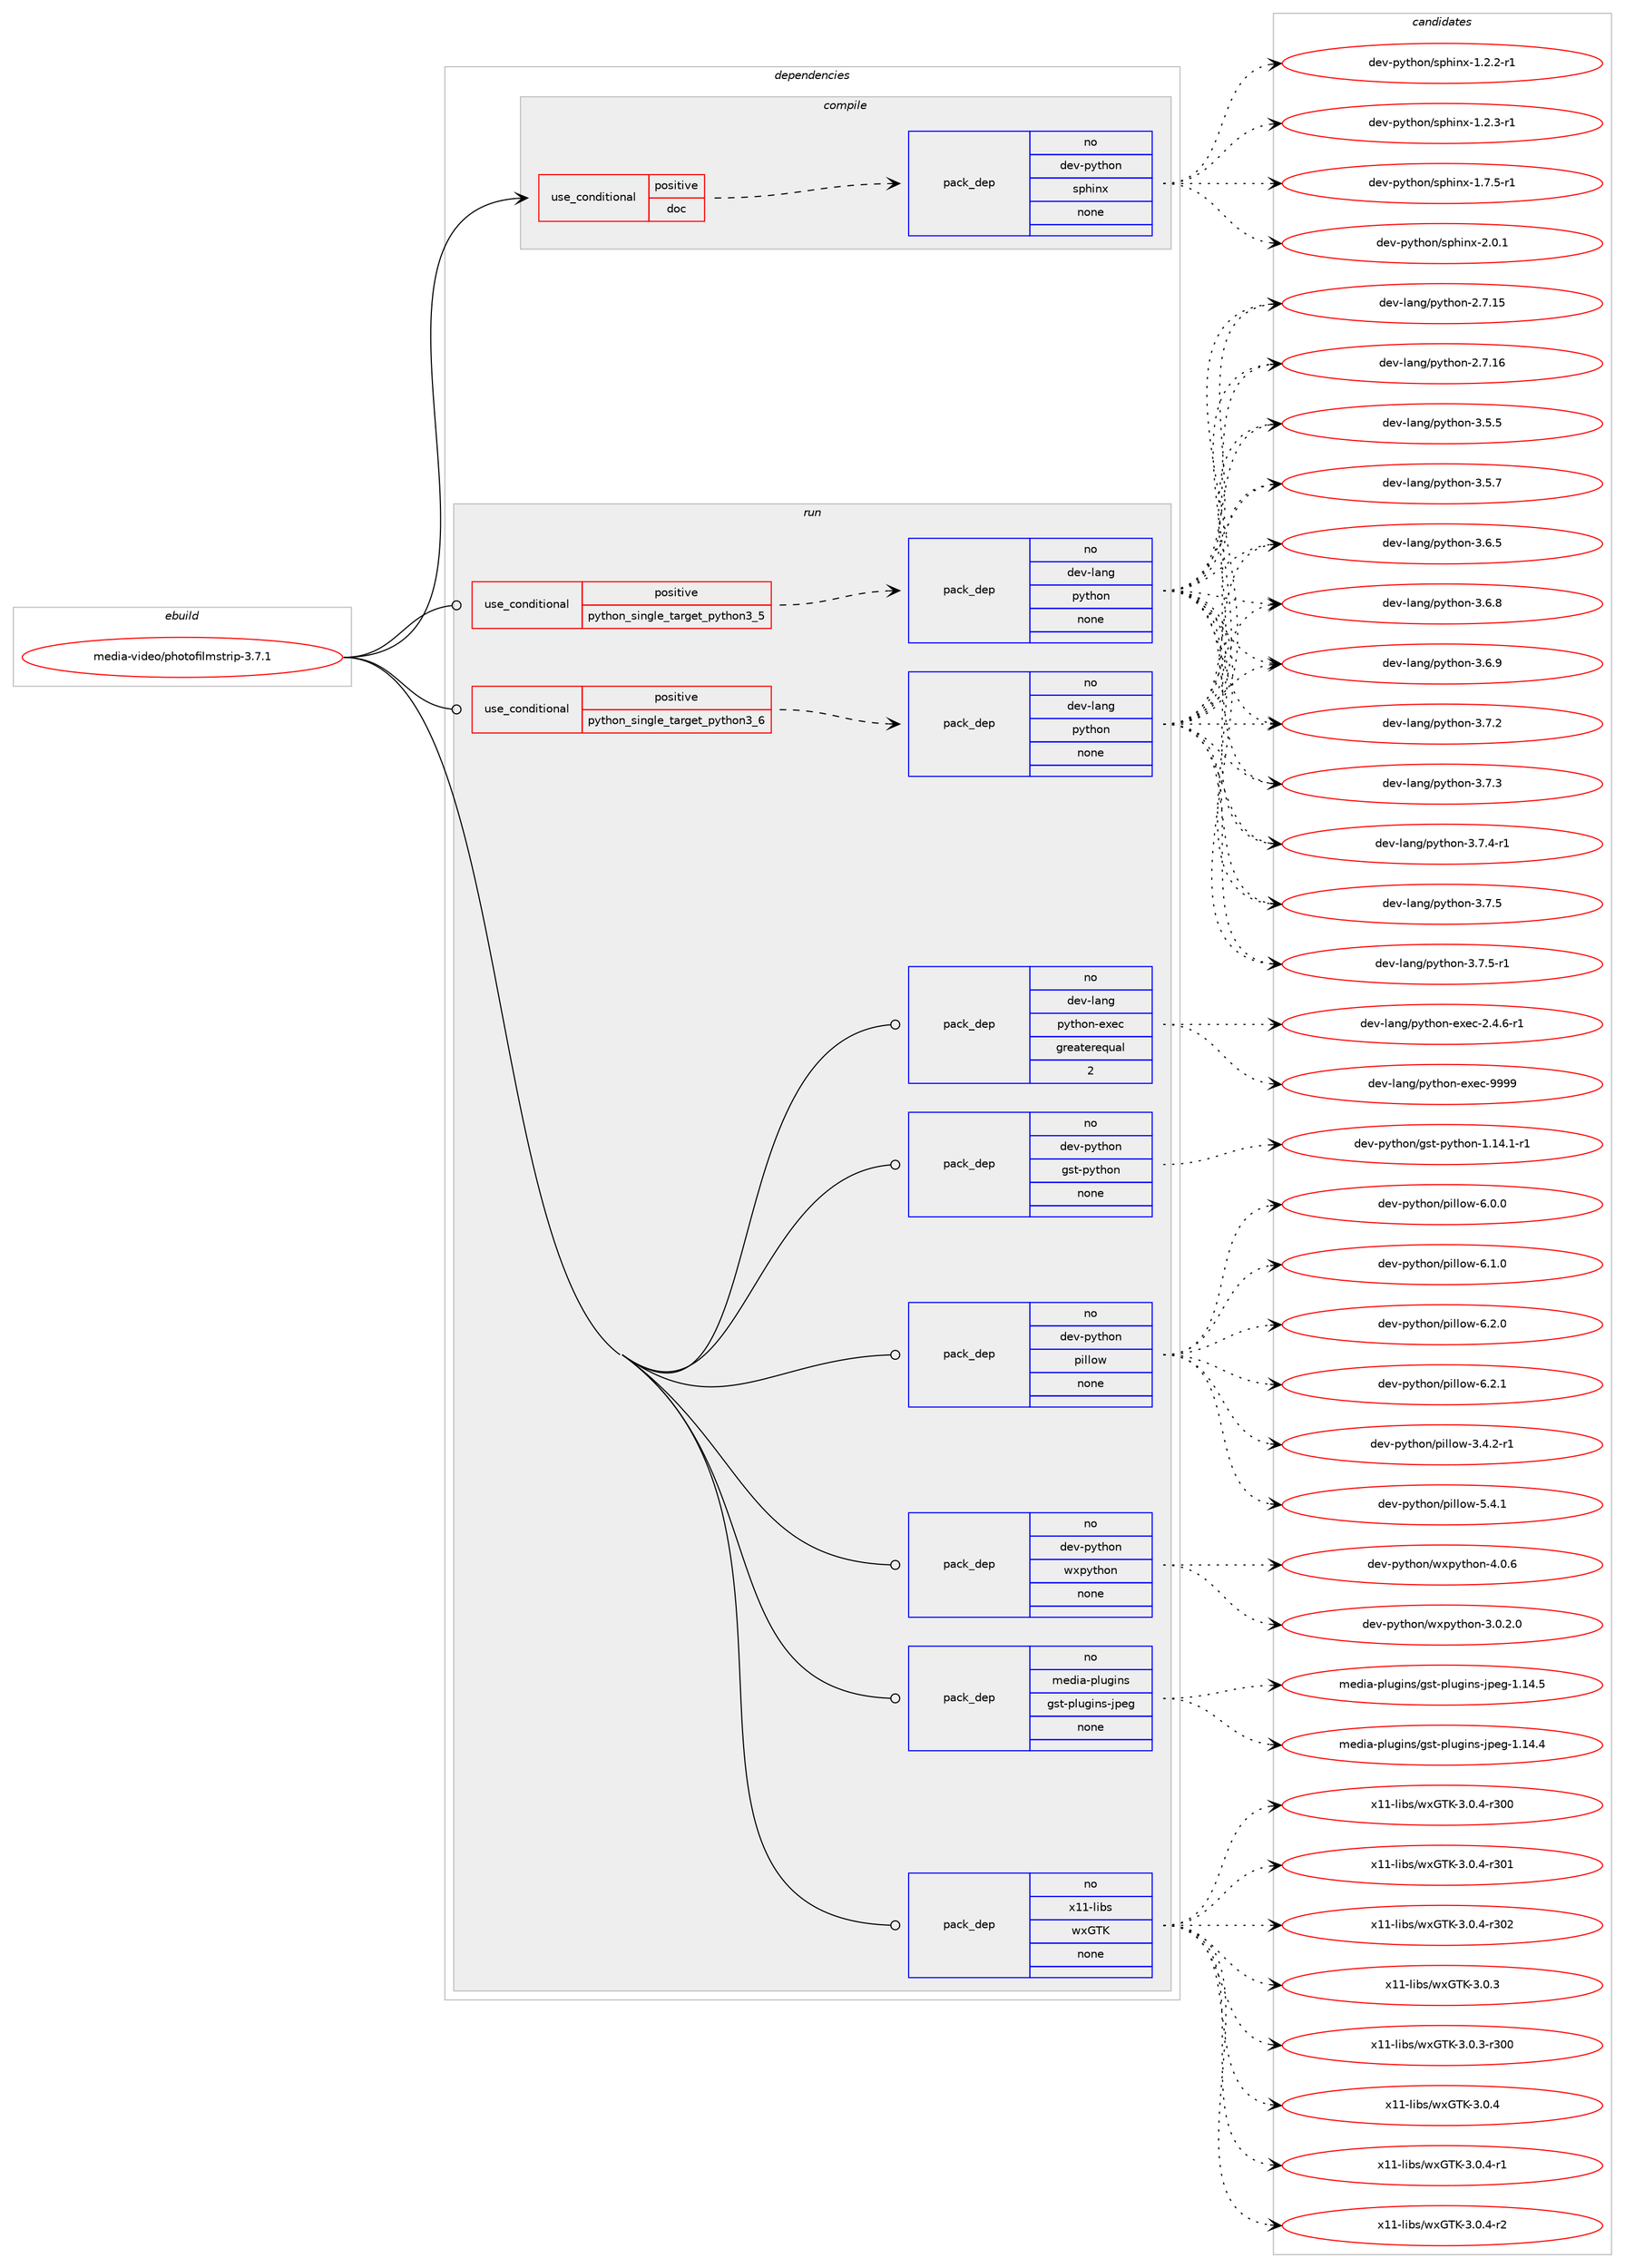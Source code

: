 digraph prolog {

# *************
# Graph options
# *************

newrank=true;
concentrate=true;
compound=true;
graph [rankdir=LR,fontname=Helvetica,fontsize=10,ranksep=1.5];#, ranksep=2.5, nodesep=0.2];
edge  [arrowhead=vee];
node  [fontname=Helvetica,fontsize=10];

# **********
# The ebuild
# **********

subgraph cluster_leftcol {
color=gray;
rank=same;
label=<<i>ebuild</i>>;
id [label="media-video/photofilmstrip-3.7.1", color=red, width=4, href="../media-video/photofilmstrip-3.7.1.svg"];
}

# ****************
# The dependencies
# ****************

subgraph cluster_midcol {
color=gray;
label=<<i>dependencies</i>>;
subgraph cluster_compile {
fillcolor="#eeeeee";
style=filled;
label=<<i>compile</i>>;
subgraph cond197000 {
dependency809640 [label=<<TABLE BORDER="0" CELLBORDER="1" CELLSPACING="0" CELLPADDING="4"><TR><TD ROWSPAN="3" CELLPADDING="10">use_conditional</TD></TR><TR><TD>positive</TD></TR><TR><TD>doc</TD></TR></TABLE>>, shape=none, color=red];
subgraph pack598524 {
dependency809641 [label=<<TABLE BORDER="0" CELLBORDER="1" CELLSPACING="0" CELLPADDING="4" WIDTH="220"><TR><TD ROWSPAN="6" CELLPADDING="30">pack_dep</TD></TR><TR><TD WIDTH="110">no</TD></TR><TR><TD>dev-python</TD></TR><TR><TD>sphinx</TD></TR><TR><TD>none</TD></TR><TR><TD></TD></TR></TABLE>>, shape=none, color=blue];
}
dependency809640:e -> dependency809641:w [weight=20,style="dashed",arrowhead="vee"];
}
id:e -> dependency809640:w [weight=20,style="solid",arrowhead="vee"];
}
subgraph cluster_compileandrun {
fillcolor="#eeeeee";
style=filled;
label=<<i>compile and run</i>>;
}
subgraph cluster_run {
fillcolor="#eeeeee";
style=filled;
label=<<i>run</i>>;
subgraph cond197001 {
dependency809642 [label=<<TABLE BORDER="0" CELLBORDER="1" CELLSPACING="0" CELLPADDING="4"><TR><TD ROWSPAN="3" CELLPADDING="10">use_conditional</TD></TR><TR><TD>positive</TD></TR><TR><TD>python_single_target_python3_5</TD></TR></TABLE>>, shape=none, color=red];
subgraph pack598525 {
dependency809643 [label=<<TABLE BORDER="0" CELLBORDER="1" CELLSPACING="0" CELLPADDING="4" WIDTH="220"><TR><TD ROWSPAN="6" CELLPADDING="30">pack_dep</TD></TR><TR><TD WIDTH="110">no</TD></TR><TR><TD>dev-lang</TD></TR><TR><TD>python</TD></TR><TR><TD>none</TD></TR><TR><TD></TD></TR></TABLE>>, shape=none, color=blue];
}
dependency809642:e -> dependency809643:w [weight=20,style="dashed",arrowhead="vee"];
}
id:e -> dependency809642:w [weight=20,style="solid",arrowhead="odot"];
subgraph cond197002 {
dependency809644 [label=<<TABLE BORDER="0" CELLBORDER="1" CELLSPACING="0" CELLPADDING="4"><TR><TD ROWSPAN="3" CELLPADDING="10">use_conditional</TD></TR><TR><TD>positive</TD></TR><TR><TD>python_single_target_python3_6</TD></TR></TABLE>>, shape=none, color=red];
subgraph pack598526 {
dependency809645 [label=<<TABLE BORDER="0" CELLBORDER="1" CELLSPACING="0" CELLPADDING="4" WIDTH="220"><TR><TD ROWSPAN="6" CELLPADDING="30">pack_dep</TD></TR><TR><TD WIDTH="110">no</TD></TR><TR><TD>dev-lang</TD></TR><TR><TD>python</TD></TR><TR><TD>none</TD></TR><TR><TD></TD></TR></TABLE>>, shape=none, color=blue];
}
dependency809644:e -> dependency809645:w [weight=20,style="dashed",arrowhead="vee"];
}
id:e -> dependency809644:w [weight=20,style="solid",arrowhead="odot"];
subgraph pack598527 {
dependency809646 [label=<<TABLE BORDER="0" CELLBORDER="1" CELLSPACING="0" CELLPADDING="4" WIDTH="220"><TR><TD ROWSPAN="6" CELLPADDING="30">pack_dep</TD></TR><TR><TD WIDTH="110">no</TD></TR><TR><TD>dev-lang</TD></TR><TR><TD>python-exec</TD></TR><TR><TD>greaterequal</TD></TR><TR><TD>2</TD></TR></TABLE>>, shape=none, color=blue];
}
id:e -> dependency809646:w [weight=20,style="solid",arrowhead="odot"];
subgraph pack598528 {
dependency809647 [label=<<TABLE BORDER="0" CELLBORDER="1" CELLSPACING="0" CELLPADDING="4" WIDTH="220"><TR><TD ROWSPAN="6" CELLPADDING="30">pack_dep</TD></TR><TR><TD WIDTH="110">no</TD></TR><TR><TD>dev-python</TD></TR><TR><TD>gst-python</TD></TR><TR><TD>none</TD></TR><TR><TD></TD></TR></TABLE>>, shape=none, color=blue];
}
id:e -> dependency809647:w [weight=20,style="solid",arrowhead="odot"];
subgraph pack598529 {
dependency809648 [label=<<TABLE BORDER="0" CELLBORDER="1" CELLSPACING="0" CELLPADDING="4" WIDTH="220"><TR><TD ROWSPAN="6" CELLPADDING="30">pack_dep</TD></TR><TR><TD WIDTH="110">no</TD></TR><TR><TD>dev-python</TD></TR><TR><TD>pillow</TD></TR><TR><TD>none</TD></TR><TR><TD></TD></TR></TABLE>>, shape=none, color=blue];
}
id:e -> dependency809648:w [weight=20,style="solid",arrowhead="odot"];
subgraph pack598530 {
dependency809649 [label=<<TABLE BORDER="0" CELLBORDER="1" CELLSPACING="0" CELLPADDING="4" WIDTH="220"><TR><TD ROWSPAN="6" CELLPADDING="30">pack_dep</TD></TR><TR><TD WIDTH="110">no</TD></TR><TR><TD>dev-python</TD></TR><TR><TD>wxpython</TD></TR><TR><TD>none</TD></TR><TR><TD></TD></TR></TABLE>>, shape=none, color=blue];
}
id:e -> dependency809649:w [weight=20,style="solid",arrowhead="odot"];
subgraph pack598531 {
dependency809650 [label=<<TABLE BORDER="0" CELLBORDER="1" CELLSPACING="0" CELLPADDING="4" WIDTH="220"><TR><TD ROWSPAN="6" CELLPADDING="30">pack_dep</TD></TR><TR><TD WIDTH="110">no</TD></TR><TR><TD>media-plugins</TD></TR><TR><TD>gst-plugins-jpeg</TD></TR><TR><TD>none</TD></TR><TR><TD></TD></TR></TABLE>>, shape=none, color=blue];
}
id:e -> dependency809650:w [weight=20,style="solid",arrowhead="odot"];
subgraph pack598532 {
dependency809651 [label=<<TABLE BORDER="0" CELLBORDER="1" CELLSPACING="0" CELLPADDING="4" WIDTH="220"><TR><TD ROWSPAN="6" CELLPADDING="30">pack_dep</TD></TR><TR><TD WIDTH="110">no</TD></TR><TR><TD>x11-libs</TD></TR><TR><TD>wxGTK</TD></TR><TR><TD>none</TD></TR><TR><TD></TD></TR></TABLE>>, shape=none, color=blue];
}
id:e -> dependency809651:w [weight=20,style="solid",arrowhead="odot"];
}
}

# **************
# The candidates
# **************

subgraph cluster_choices {
rank=same;
color=gray;
label=<<i>candidates</i>>;

subgraph choice598524 {
color=black;
nodesep=1;
choice10010111845112121116104111110471151121041051101204549465046504511449 [label="dev-python/sphinx-1.2.2-r1", color=red, width=4,href="../dev-python/sphinx-1.2.2-r1.svg"];
choice10010111845112121116104111110471151121041051101204549465046514511449 [label="dev-python/sphinx-1.2.3-r1", color=red, width=4,href="../dev-python/sphinx-1.2.3-r1.svg"];
choice10010111845112121116104111110471151121041051101204549465546534511449 [label="dev-python/sphinx-1.7.5-r1", color=red, width=4,href="../dev-python/sphinx-1.7.5-r1.svg"];
choice1001011184511212111610411111047115112104105110120455046484649 [label="dev-python/sphinx-2.0.1", color=red, width=4,href="../dev-python/sphinx-2.0.1.svg"];
dependency809641:e -> choice10010111845112121116104111110471151121041051101204549465046504511449:w [style=dotted,weight="100"];
dependency809641:e -> choice10010111845112121116104111110471151121041051101204549465046514511449:w [style=dotted,weight="100"];
dependency809641:e -> choice10010111845112121116104111110471151121041051101204549465546534511449:w [style=dotted,weight="100"];
dependency809641:e -> choice1001011184511212111610411111047115112104105110120455046484649:w [style=dotted,weight="100"];
}
subgraph choice598525 {
color=black;
nodesep=1;
choice10010111845108971101034711212111610411111045504655464953 [label="dev-lang/python-2.7.15", color=red, width=4,href="../dev-lang/python-2.7.15.svg"];
choice10010111845108971101034711212111610411111045504655464954 [label="dev-lang/python-2.7.16", color=red, width=4,href="../dev-lang/python-2.7.16.svg"];
choice100101118451089711010347112121116104111110455146534653 [label="dev-lang/python-3.5.5", color=red, width=4,href="../dev-lang/python-3.5.5.svg"];
choice100101118451089711010347112121116104111110455146534655 [label="dev-lang/python-3.5.7", color=red, width=4,href="../dev-lang/python-3.5.7.svg"];
choice100101118451089711010347112121116104111110455146544653 [label="dev-lang/python-3.6.5", color=red, width=4,href="../dev-lang/python-3.6.5.svg"];
choice100101118451089711010347112121116104111110455146544656 [label="dev-lang/python-3.6.8", color=red, width=4,href="../dev-lang/python-3.6.8.svg"];
choice100101118451089711010347112121116104111110455146544657 [label="dev-lang/python-3.6.9", color=red, width=4,href="../dev-lang/python-3.6.9.svg"];
choice100101118451089711010347112121116104111110455146554650 [label="dev-lang/python-3.7.2", color=red, width=4,href="../dev-lang/python-3.7.2.svg"];
choice100101118451089711010347112121116104111110455146554651 [label="dev-lang/python-3.7.3", color=red, width=4,href="../dev-lang/python-3.7.3.svg"];
choice1001011184510897110103471121211161041111104551465546524511449 [label="dev-lang/python-3.7.4-r1", color=red, width=4,href="../dev-lang/python-3.7.4-r1.svg"];
choice100101118451089711010347112121116104111110455146554653 [label="dev-lang/python-3.7.5", color=red, width=4,href="../dev-lang/python-3.7.5.svg"];
choice1001011184510897110103471121211161041111104551465546534511449 [label="dev-lang/python-3.7.5-r1", color=red, width=4,href="../dev-lang/python-3.7.5-r1.svg"];
dependency809643:e -> choice10010111845108971101034711212111610411111045504655464953:w [style=dotted,weight="100"];
dependency809643:e -> choice10010111845108971101034711212111610411111045504655464954:w [style=dotted,weight="100"];
dependency809643:e -> choice100101118451089711010347112121116104111110455146534653:w [style=dotted,weight="100"];
dependency809643:e -> choice100101118451089711010347112121116104111110455146534655:w [style=dotted,weight="100"];
dependency809643:e -> choice100101118451089711010347112121116104111110455146544653:w [style=dotted,weight="100"];
dependency809643:e -> choice100101118451089711010347112121116104111110455146544656:w [style=dotted,weight="100"];
dependency809643:e -> choice100101118451089711010347112121116104111110455146544657:w [style=dotted,weight="100"];
dependency809643:e -> choice100101118451089711010347112121116104111110455146554650:w [style=dotted,weight="100"];
dependency809643:e -> choice100101118451089711010347112121116104111110455146554651:w [style=dotted,weight="100"];
dependency809643:e -> choice1001011184510897110103471121211161041111104551465546524511449:w [style=dotted,weight="100"];
dependency809643:e -> choice100101118451089711010347112121116104111110455146554653:w [style=dotted,weight="100"];
dependency809643:e -> choice1001011184510897110103471121211161041111104551465546534511449:w [style=dotted,weight="100"];
}
subgraph choice598526 {
color=black;
nodesep=1;
choice10010111845108971101034711212111610411111045504655464953 [label="dev-lang/python-2.7.15", color=red, width=4,href="../dev-lang/python-2.7.15.svg"];
choice10010111845108971101034711212111610411111045504655464954 [label="dev-lang/python-2.7.16", color=red, width=4,href="../dev-lang/python-2.7.16.svg"];
choice100101118451089711010347112121116104111110455146534653 [label="dev-lang/python-3.5.5", color=red, width=4,href="../dev-lang/python-3.5.5.svg"];
choice100101118451089711010347112121116104111110455146534655 [label="dev-lang/python-3.5.7", color=red, width=4,href="../dev-lang/python-3.5.7.svg"];
choice100101118451089711010347112121116104111110455146544653 [label="dev-lang/python-3.6.5", color=red, width=4,href="../dev-lang/python-3.6.5.svg"];
choice100101118451089711010347112121116104111110455146544656 [label="dev-lang/python-3.6.8", color=red, width=4,href="../dev-lang/python-3.6.8.svg"];
choice100101118451089711010347112121116104111110455146544657 [label="dev-lang/python-3.6.9", color=red, width=4,href="../dev-lang/python-3.6.9.svg"];
choice100101118451089711010347112121116104111110455146554650 [label="dev-lang/python-3.7.2", color=red, width=4,href="../dev-lang/python-3.7.2.svg"];
choice100101118451089711010347112121116104111110455146554651 [label="dev-lang/python-3.7.3", color=red, width=4,href="../dev-lang/python-3.7.3.svg"];
choice1001011184510897110103471121211161041111104551465546524511449 [label="dev-lang/python-3.7.4-r1", color=red, width=4,href="../dev-lang/python-3.7.4-r1.svg"];
choice100101118451089711010347112121116104111110455146554653 [label="dev-lang/python-3.7.5", color=red, width=4,href="../dev-lang/python-3.7.5.svg"];
choice1001011184510897110103471121211161041111104551465546534511449 [label="dev-lang/python-3.7.5-r1", color=red, width=4,href="../dev-lang/python-3.7.5-r1.svg"];
dependency809645:e -> choice10010111845108971101034711212111610411111045504655464953:w [style=dotted,weight="100"];
dependency809645:e -> choice10010111845108971101034711212111610411111045504655464954:w [style=dotted,weight="100"];
dependency809645:e -> choice100101118451089711010347112121116104111110455146534653:w [style=dotted,weight="100"];
dependency809645:e -> choice100101118451089711010347112121116104111110455146534655:w [style=dotted,weight="100"];
dependency809645:e -> choice100101118451089711010347112121116104111110455146544653:w [style=dotted,weight="100"];
dependency809645:e -> choice100101118451089711010347112121116104111110455146544656:w [style=dotted,weight="100"];
dependency809645:e -> choice100101118451089711010347112121116104111110455146544657:w [style=dotted,weight="100"];
dependency809645:e -> choice100101118451089711010347112121116104111110455146554650:w [style=dotted,weight="100"];
dependency809645:e -> choice100101118451089711010347112121116104111110455146554651:w [style=dotted,weight="100"];
dependency809645:e -> choice1001011184510897110103471121211161041111104551465546524511449:w [style=dotted,weight="100"];
dependency809645:e -> choice100101118451089711010347112121116104111110455146554653:w [style=dotted,weight="100"];
dependency809645:e -> choice1001011184510897110103471121211161041111104551465546534511449:w [style=dotted,weight="100"];
}
subgraph choice598527 {
color=black;
nodesep=1;
choice10010111845108971101034711212111610411111045101120101994550465246544511449 [label="dev-lang/python-exec-2.4.6-r1", color=red, width=4,href="../dev-lang/python-exec-2.4.6-r1.svg"];
choice10010111845108971101034711212111610411111045101120101994557575757 [label="dev-lang/python-exec-9999", color=red, width=4,href="../dev-lang/python-exec-9999.svg"];
dependency809646:e -> choice10010111845108971101034711212111610411111045101120101994550465246544511449:w [style=dotted,weight="100"];
dependency809646:e -> choice10010111845108971101034711212111610411111045101120101994557575757:w [style=dotted,weight="100"];
}
subgraph choice598528 {
color=black;
nodesep=1;
choice100101118451121211161041111104710311511645112121116104111110454946495246494511449 [label="dev-python/gst-python-1.14.1-r1", color=red, width=4,href="../dev-python/gst-python-1.14.1-r1.svg"];
dependency809647:e -> choice100101118451121211161041111104710311511645112121116104111110454946495246494511449:w [style=dotted,weight="100"];
}
subgraph choice598529 {
color=black;
nodesep=1;
choice10010111845112121116104111110471121051081081111194551465246504511449 [label="dev-python/pillow-3.4.2-r1", color=red, width=4,href="../dev-python/pillow-3.4.2-r1.svg"];
choice1001011184511212111610411111047112105108108111119455346524649 [label="dev-python/pillow-5.4.1", color=red, width=4,href="../dev-python/pillow-5.4.1.svg"];
choice1001011184511212111610411111047112105108108111119455446484648 [label="dev-python/pillow-6.0.0", color=red, width=4,href="../dev-python/pillow-6.0.0.svg"];
choice1001011184511212111610411111047112105108108111119455446494648 [label="dev-python/pillow-6.1.0", color=red, width=4,href="../dev-python/pillow-6.1.0.svg"];
choice1001011184511212111610411111047112105108108111119455446504648 [label="dev-python/pillow-6.2.0", color=red, width=4,href="../dev-python/pillow-6.2.0.svg"];
choice1001011184511212111610411111047112105108108111119455446504649 [label="dev-python/pillow-6.2.1", color=red, width=4,href="../dev-python/pillow-6.2.1.svg"];
dependency809648:e -> choice10010111845112121116104111110471121051081081111194551465246504511449:w [style=dotted,weight="100"];
dependency809648:e -> choice1001011184511212111610411111047112105108108111119455346524649:w [style=dotted,weight="100"];
dependency809648:e -> choice1001011184511212111610411111047112105108108111119455446484648:w [style=dotted,weight="100"];
dependency809648:e -> choice1001011184511212111610411111047112105108108111119455446494648:w [style=dotted,weight="100"];
dependency809648:e -> choice1001011184511212111610411111047112105108108111119455446504648:w [style=dotted,weight="100"];
dependency809648:e -> choice1001011184511212111610411111047112105108108111119455446504649:w [style=dotted,weight="100"];
}
subgraph choice598530 {
color=black;
nodesep=1;
choice10010111845112121116104111110471191201121211161041111104551464846504648 [label="dev-python/wxpython-3.0.2.0", color=red, width=4,href="../dev-python/wxpython-3.0.2.0.svg"];
choice1001011184511212111610411111047119120112121116104111110455246484654 [label="dev-python/wxpython-4.0.6", color=red, width=4,href="../dev-python/wxpython-4.0.6.svg"];
dependency809649:e -> choice10010111845112121116104111110471191201121211161041111104551464846504648:w [style=dotted,weight="100"];
dependency809649:e -> choice1001011184511212111610411111047119120112121116104111110455246484654:w [style=dotted,weight="100"];
}
subgraph choice598531 {
color=black;
nodesep=1;
choice109101100105974511210811710310511011547103115116451121081171031051101154510611210110345494649524652 [label="media-plugins/gst-plugins-jpeg-1.14.4", color=red, width=4,href="../media-plugins/gst-plugins-jpeg-1.14.4.svg"];
choice109101100105974511210811710310511011547103115116451121081171031051101154510611210110345494649524653 [label="media-plugins/gst-plugins-jpeg-1.14.5", color=red, width=4,href="../media-plugins/gst-plugins-jpeg-1.14.5.svg"];
dependency809650:e -> choice109101100105974511210811710310511011547103115116451121081171031051101154510611210110345494649524652:w [style=dotted,weight="100"];
dependency809650:e -> choice109101100105974511210811710310511011547103115116451121081171031051101154510611210110345494649524653:w [style=dotted,weight="100"];
}
subgraph choice598532 {
color=black;
nodesep=1;
choice1204949451081059811547119120718475455146484651 [label="x11-libs/wxGTK-3.0.3", color=red, width=4,href="../x11-libs/wxGTK-3.0.3.svg"];
choice120494945108105981154711912071847545514648465145114514848 [label="x11-libs/wxGTK-3.0.3-r300", color=red, width=4,href="../x11-libs/wxGTK-3.0.3-r300.svg"];
choice1204949451081059811547119120718475455146484652 [label="x11-libs/wxGTK-3.0.4", color=red, width=4,href="../x11-libs/wxGTK-3.0.4.svg"];
choice12049494510810598115471191207184754551464846524511449 [label="x11-libs/wxGTK-3.0.4-r1", color=red, width=4,href="../x11-libs/wxGTK-3.0.4-r1.svg"];
choice12049494510810598115471191207184754551464846524511450 [label="x11-libs/wxGTK-3.0.4-r2", color=red, width=4,href="../x11-libs/wxGTK-3.0.4-r2.svg"];
choice120494945108105981154711912071847545514648465245114514848 [label="x11-libs/wxGTK-3.0.4-r300", color=red, width=4,href="../x11-libs/wxGTK-3.0.4-r300.svg"];
choice120494945108105981154711912071847545514648465245114514849 [label="x11-libs/wxGTK-3.0.4-r301", color=red, width=4,href="../x11-libs/wxGTK-3.0.4-r301.svg"];
choice120494945108105981154711912071847545514648465245114514850 [label="x11-libs/wxGTK-3.0.4-r302", color=red, width=4,href="../x11-libs/wxGTK-3.0.4-r302.svg"];
dependency809651:e -> choice1204949451081059811547119120718475455146484651:w [style=dotted,weight="100"];
dependency809651:e -> choice120494945108105981154711912071847545514648465145114514848:w [style=dotted,weight="100"];
dependency809651:e -> choice1204949451081059811547119120718475455146484652:w [style=dotted,weight="100"];
dependency809651:e -> choice12049494510810598115471191207184754551464846524511449:w [style=dotted,weight="100"];
dependency809651:e -> choice12049494510810598115471191207184754551464846524511450:w [style=dotted,weight="100"];
dependency809651:e -> choice120494945108105981154711912071847545514648465245114514848:w [style=dotted,weight="100"];
dependency809651:e -> choice120494945108105981154711912071847545514648465245114514849:w [style=dotted,weight="100"];
dependency809651:e -> choice120494945108105981154711912071847545514648465245114514850:w [style=dotted,weight="100"];
}
}

}
